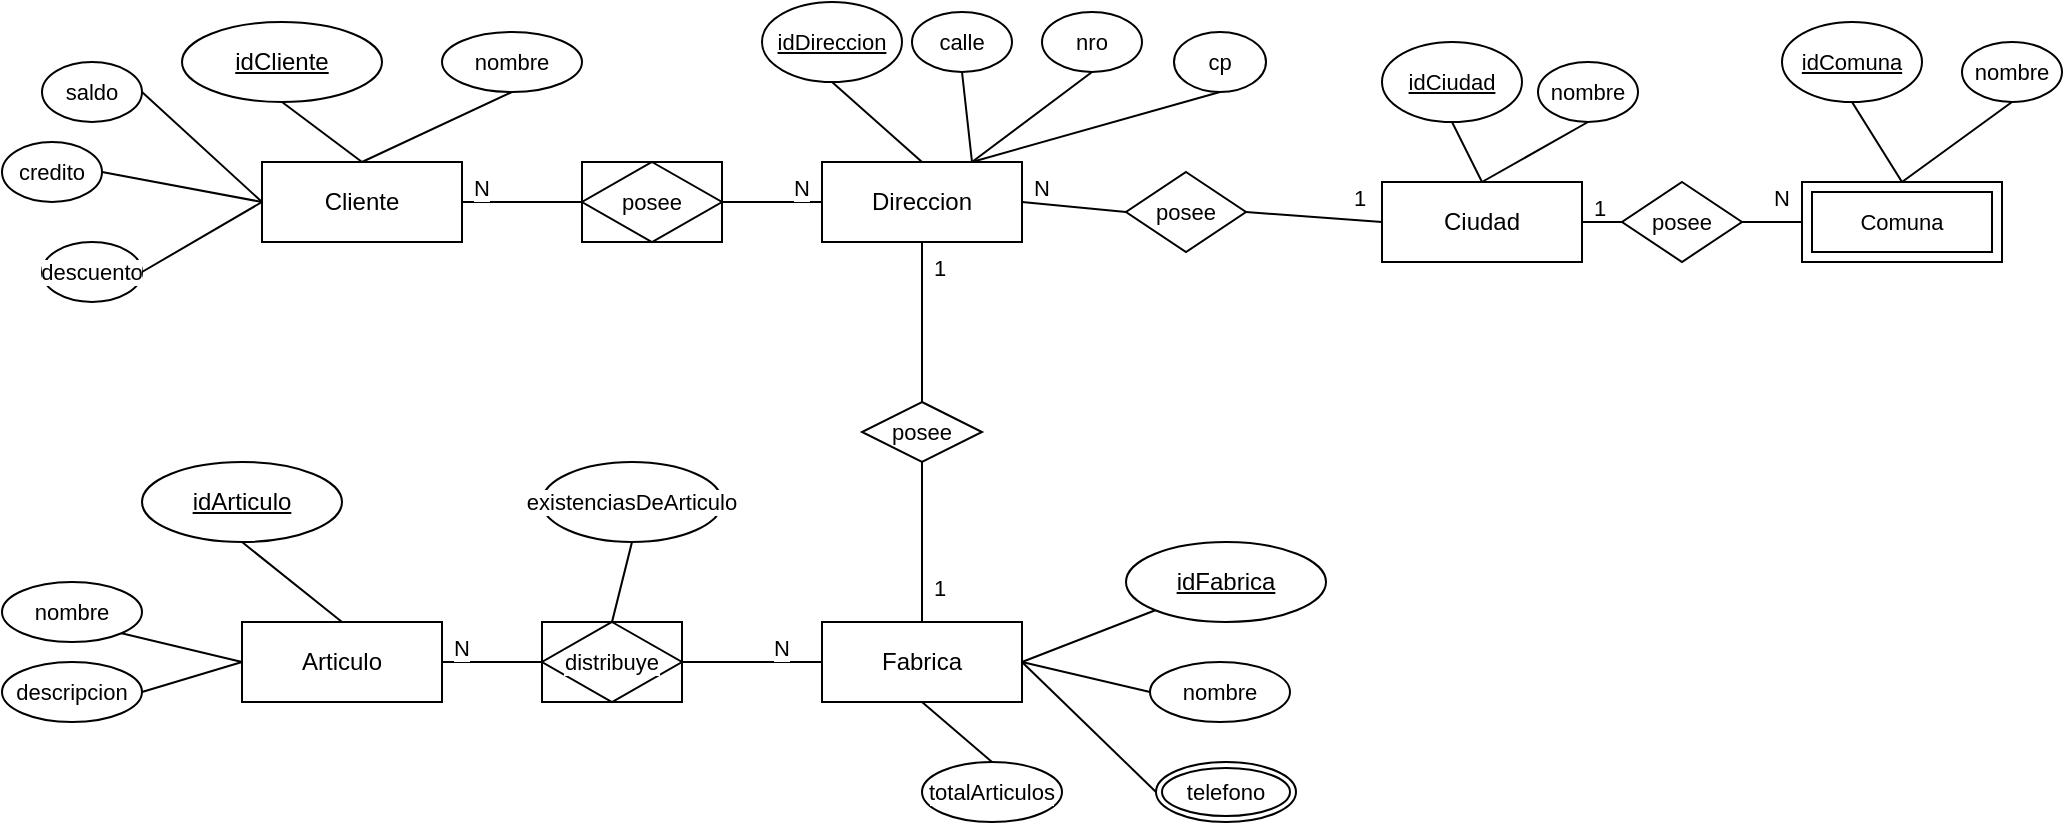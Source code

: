 <mxfile version="28.2.3">
  <diagram name="Página-1" id="HMyqzuP-YaRixjAc8txo">
    <mxGraphModel dx="2127" dy="556" grid="1" gridSize="10" guides="1" tooltips="1" connect="1" arrows="1" fold="1" page="1" pageScale="1" pageWidth="827" pageHeight="1169" math="0" shadow="0">
      <root>
        <mxCell id="0" />
        <mxCell id="1" parent="0" />
        <mxCell id="9C1GjOZOFPWC0YlwpQSf-6" style="edgeStyle=none;shape=connector;rounded=0;orthogonalLoop=1;jettySize=auto;html=1;exitX=1;exitY=0.5;exitDx=0;exitDy=0;entryX=0;entryY=0.5;entryDx=0;entryDy=0;strokeColor=default;align=center;verticalAlign=middle;fontFamily=Helvetica;fontSize=11;fontColor=default;labelBackgroundColor=default;endArrow=none;" edge="1" parent="1" source="9C1GjOZOFPWC0YlwpQSf-15" target="9C1GjOZOFPWC0YlwpQSf-3">
          <mxGeometry relative="1" as="geometry" />
        </mxCell>
        <mxCell id="9C1GjOZOFPWC0YlwpQSf-1" value="Cliente" style="whiteSpace=wrap;html=1;align=center;" vertex="1" parent="1">
          <mxGeometry x="-30" y="100" width="100" height="40" as="geometry" />
        </mxCell>
        <mxCell id="9C1GjOZOFPWC0YlwpQSf-24" style="edgeStyle=none;shape=connector;rounded=0;orthogonalLoop=1;jettySize=auto;html=1;exitX=0.5;exitY=1;exitDx=0;exitDy=0;entryX=0.5;entryY=0;entryDx=0;entryDy=0;strokeColor=default;align=center;verticalAlign=middle;fontFamily=Helvetica;fontSize=11;fontColor=default;labelBackgroundColor=default;endArrow=none;" edge="1" parent="1" source="9C1GjOZOFPWC0YlwpQSf-2" target="9C1GjOZOFPWC0YlwpQSf-1">
          <mxGeometry relative="1" as="geometry" />
        </mxCell>
        <mxCell id="9C1GjOZOFPWC0YlwpQSf-2" value="idCliente" style="ellipse;whiteSpace=wrap;html=1;align=center;fontStyle=4;" vertex="1" parent="1">
          <mxGeometry x="-70" y="30" width="100" height="40" as="geometry" />
        </mxCell>
        <mxCell id="9C1GjOZOFPWC0YlwpQSf-12" style="edgeStyle=none;shape=connector;rounded=0;orthogonalLoop=1;jettySize=auto;html=1;exitX=0.75;exitY=0;exitDx=0;exitDy=0;entryX=0.5;entryY=1;entryDx=0;entryDy=0;strokeColor=default;align=center;verticalAlign=middle;fontFamily=Helvetica;fontSize=11;fontColor=default;labelBackgroundColor=default;endArrow=none;" edge="1" parent="1" source="9C1GjOZOFPWC0YlwpQSf-3" target="9C1GjOZOFPWC0YlwpQSf-7">
          <mxGeometry relative="1" as="geometry" />
        </mxCell>
        <mxCell id="9C1GjOZOFPWC0YlwpQSf-13" style="edgeStyle=none;shape=connector;rounded=0;orthogonalLoop=1;jettySize=auto;html=1;exitX=0.75;exitY=0;exitDx=0;exitDy=0;entryX=0.5;entryY=1;entryDx=0;entryDy=0;strokeColor=default;align=center;verticalAlign=middle;fontFamily=Helvetica;fontSize=11;fontColor=default;labelBackgroundColor=default;endArrow=none;" edge="1" parent="1" source="9C1GjOZOFPWC0YlwpQSf-3" target="9C1GjOZOFPWC0YlwpQSf-11">
          <mxGeometry relative="1" as="geometry" />
        </mxCell>
        <mxCell id="9C1GjOZOFPWC0YlwpQSf-14" style="edgeStyle=none;shape=connector;rounded=0;orthogonalLoop=1;jettySize=auto;html=1;exitX=0.75;exitY=0;exitDx=0;exitDy=0;entryX=0.5;entryY=1;entryDx=0;entryDy=0;strokeColor=default;align=center;verticalAlign=middle;fontFamily=Helvetica;fontSize=11;fontColor=default;labelBackgroundColor=default;endArrow=none;" edge="1" parent="1" source="9C1GjOZOFPWC0YlwpQSf-3" target="9C1GjOZOFPWC0YlwpQSf-10">
          <mxGeometry relative="1" as="geometry" />
        </mxCell>
        <mxCell id="9C1GjOZOFPWC0YlwpQSf-81" style="edgeStyle=none;shape=connector;rounded=0;orthogonalLoop=1;jettySize=auto;html=1;exitX=1;exitY=0.5;exitDx=0;exitDy=0;entryX=0;entryY=0.5;entryDx=0;entryDy=0;strokeColor=default;align=center;verticalAlign=middle;fontFamily=Helvetica;fontSize=11;fontColor=default;labelBackgroundColor=default;endArrow=none;" edge="1" parent="1" source="9C1GjOZOFPWC0YlwpQSf-84" target="9C1GjOZOFPWC0YlwpQSf-68">
          <mxGeometry relative="1" as="geometry" />
        </mxCell>
        <mxCell id="9C1GjOZOFPWC0YlwpQSf-3" value="Direccion" style="whiteSpace=wrap;html=1;align=center;" vertex="1" parent="1">
          <mxGeometry x="250" y="100" width="100" height="40" as="geometry" />
        </mxCell>
        <mxCell id="9C1GjOZOFPWC0YlwpQSf-7" value="calle" style="ellipse;whiteSpace=wrap;html=1;align=center;fontFamily=Helvetica;fontSize=11;fontColor=default;labelBackgroundColor=default;" vertex="1" parent="1">
          <mxGeometry x="295" y="25" width="50" height="30" as="geometry" />
        </mxCell>
        <mxCell id="9C1GjOZOFPWC0YlwpQSf-9" style="edgeStyle=none;shape=connector;rounded=0;orthogonalLoop=1;jettySize=auto;html=1;exitX=0.5;exitY=1;exitDx=0;exitDy=0;entryX=0.5;entryY=0;entryDx=0;entryDy=0;strokeColor=default;align=center;verticalAlign=middle;fontFamily=Helvetica;fontSize=11;fontColor=default;labelBackgroundColor=default;endArrow=none;" edge="1" parent="1" source="9C1GjOZOFPWC0YlwpQSf-8" target="9C1GjOZOFPWC0YlwpQSf-3">
          <mxGeometry relative="1" as="geometry" />
        </mxCell>
        <mxCell id="9C1GjOZOFPWC0YlwpQSf-8" value="idDireccion" style="ellipse;whiteSpace=wrap;html=1;align=center;fontStyle=4;fontFamily=Helvetica;fontSize=11;fontColor=default;labelBackgroundColor=default;" vertex="1" parent="1">
          <mxGeometry x="220" y="20" width="70" height="40" as="geometry" />
        </mxCell>
        <mxCell id="9C1GjOZOFPWC0YlwpQSf-10" value="cp" style="ellipse;whiteSpace=wrap;html=1;align=center;fontFamily=Helvetica;fontSize=11;fontColor=default;labelBackgroundColor=default;" vertex="1" parent="1">
          <mxGeometry x="426" y="35" width="46" height="30" as="geometry" />
        </mxCell>
        <mxCell id="9C1GjOZOFPWC0YlwpQSf-11" value="nro" style="ellipse;whiteSpace=wrap;html=1;align=center;fontFamily=Helvetica;fontSize=11;fontColor=default;labelBackgroundColor=default;" vertex="1" parent="1">
          <mxGeometry x="360" y="25" width="50" height="30" as="geometry" />
        </mxCell>
        <mxCell id="9C1GjOZOFPWC0YlwpQSf-16" value="" style="edgeStyle=none;shape=connector;rounded=0;orthogonalLoop=1;jettySize=auto;html=1;exitX=1;exitY=0.5;exitDx=0;exitDy=0;entryX=0;entryY=0.5;entryDx=0;entryDy=0;strokeColor=default;align=center;verticalAlign=middle;fontFamily=Helvetica;fontSize=11;fontColor=default;labelBackgroundColor=default;endArrow=none;" edge="1" parent="1" source="9C1GjOZOFPWC0YlwpQSf-1" target="9C1GjOZOFPWC0YlwpQSf-15">
          <mxGeometry relative="1" as="geometry">
            <mxPoint x="130" y="120" as="sourcePoint" />
            <mxPoint x="250" y="120" as="targetPoint" />
          </mxGeometry>
        </mxCell>
        <mxCell id="9C1GjOZOFPWC0YlwpQSf-15" value="posee" style="shape=associativeEntity;whiteSpace=wrap;html=1;align=center;fontFamily=Helvetica;fontSize=11;fontColor=default;labelBackgroundColor=default;" vertex="1" parent="1">
          <mxGeometry x="130" y="100" width="70" height="40" as="geometry" />
        </mxCell>
        <mxCell id="9C1GjOZOFPWC0YlwpQSf-17" value="N" style="text;strokeColor=none;fillColor=none;spacingLeft=4;spacingRight=4;overflow=hidden;rotatable=0;points=[[0,0.5],[1,0.5]];portConstraint=eastwest;fontSize=11;whiteSpace=wrap;html=1;fontFamily=Helvetica;fontColor=default;labelBackgroundColor=default;" vertex="1" parent="1">
          <mxGeometry x="230" y="100" width="20" height="30" as="geometry" />
        </mxCell>
        <mxCell id="9C1GjOZOFPWC0YlwpQSf-19" value="N" style="text;strokeColor=none;fillColor=none;spacingLeft=4;spacingRight=4;overflow=hidden;rotatable=0;points=[[0,0.5],[1,0.5]];portConstraint=eastwest;fontSize=11;whiteSpace=wrap;html=1;fontFamily=Helvetica;fontColor=default;labelBackgroundColor=default;" vertex="1" parent="1">
          <mxGeometry x="70" y="100" width="20" height="30" as="geometry" />
        </mxCell>
        <mxCell id="9C1GjOZOFPWC0YlwpQSf-23" style="edgeStyle=none;shape=connector;rounded=0;orthogonalLoop=1;jettySize=auto;html=1;exitX=1;exitY=0.5;exitDx=0;exitDy=0;entryX=0;entryY=0.5;entryDx=0;entryDy=0;strokeColor=default;align=center;verticalAlign=middle;fontFamily=Helvetica;fontSize=11;fontColor=default;labelBackgroundColor=default;endArrow=none;" edge="1" parent="1" source="9C1GjOZOFPWC0YlwpQSf-21" target="9C1GjOZOFPWC0YlwpQSf-1">
          <mxGeometry relative="1" as="geometry" />
        </mxCell>
        <mxCell id="9C1GjOZOFPWC0YlwpQSf-21" value="saldo" style="ellipse;whiteSpace=wrap;html=1;align=center;fontFamily=Helvetica;fontSize=11;fontColor=default;labelBackgroundColor=default;" vertex="1" parent="1">
          <mxGeometry x="-140" y="50" width="50" height="30" as="geometry" />
        </mxCell>
        <mxCell id="9C1GjOZOFPWC0YlwpQSf-26" style="edgeStyle=none;shape=connector;rounded=0;orthogonalLoop=1;jettySize=auto;html=1;exitX=0.5;exitY=1;exitDx=0;exitDy=0;entryX=0.5;entryY=0;entryDx=0;entryDy=0;strokeColor=default;align=center;verticalAlign=middle;fontFamily=Helvetica;fontSize=11;fontColor=default;labelBackgroundColor=default;endArrow=none;" edge="1" parent="1" source="9C1GjOZOFPWC0YlwpQSf-25" target="9C1GjOZOFPWC0YlwpQSf-1">
          <mxGeometry relative="1" as="geometry" />
        </mxCell>
        <mxCell id="9C1GjOZOFPWC0YlwpQSf-25" value="nombre" style="ellipse;whiteSpace=wrap;html=1;align=center;fontFamily=Helvetica;fontSize=11;fontColor=default;labelBackgroundColor=default;" vertex="1" parent="1">
          <mxGeometry x="60" y="35" width="70" height="30" as="geometry" />
        </mxCell>
        <mxCell id="9C1GjOZOFPWC0YlwpQSf-31" style="edgeStyle=none;shape=connector;rounded=0;orthogonalLoop=1;jettySize=auto;html=1;exitX=1;exitY=0.5;exitDx=0;exitDy=0;entryX=0;entryY=0.5;entryDx=0;entryDy=0;strokeColor=default;align=center;verticalAlign=middle;fontFamily=Helvetica;fontSize=11;fontColor=default;labelBackgroundColor=default;endArrow=none;" edge="1" parent="1" source="9C1GjOZOFPWC0YlwpQSf-30" target="9C1GjOZOFPWC0YlwpQSf-1">
          <mxGeometry relative="1" as="geometry" />
        </mxCell>
        <mxCell id="9C1GjOZOFPWC0YlwpQSf-30" value="credito" style="ellipse;whiteSpace=wrap;html=1;align=center;fontFamily=Helvetica;fontSize=11;fontColor=default;labelBackgroundColor=default;" vertex="1" parent="1">
          <mxGeometry x="-160" y="90" width="50" height="30" as="geometry" />
        </mxCell>
        <mxCell id="9C1GjOZOFPWC0YlwpQSf-33" style="edgeStyle=none;shape=connector;rounded=0;orthogonalLoop=1;jettySize=auto;html=1;exitX=1;exitY=0.5;exitDx=0;exitDy=0;entryX=0;entryY=0.5;entryDx=0;entryDy=0;strokeColor=default;align=center;verticalAlign=middle;fontFamily=Helvetica;fontSize=11;fontColor=default;labelBackgroundColor=default;endArrow=none;" edge="1" parent="1" source="9C1GjOZOFPWC0YlwpQSf-32" target="9C1GjOZOFPWC0YlwpQSf-1">
          <mxGeometry relative="1" as="geometry" />
        </mxCell>
        <mxCell id="9C1GjOZOFPWC0YlwpQSf-32" value="descuento" style="ellipse;whiteSpace=wrap;html=1;align=center;fontFamily=Helvetica;fontSize=11;fontColor=default;labelBackgroundColor=default;" vertex="1" parent="1">
          <mxGeometry x="-140" y="140" width="50" height="30" as="geometry" />
        </mxCell>
        <mxCell id="9C1GjOZOFPWC0YlwpQSf-36" style="edgeStyle=none;shape=connector;rounded=0;orthogonalLoop=1;jettySize=auto;html=1;exitX=1;exitY=0.5;exitDx=0;exitDy=0;entryX=0;entryY=0.5;entryDx=0;entryDy=0;strokeColor=default;align=center;verticalAlign=middle;fontFamily=Helvetica;fontSize=11;fontColor=default;labelBackgroundColor=default;endArrow=none;" edge="1" parent="1" source="9C1GjOZOFPWC0YlwpQSf-37" target="9C1GjOZOFPWC0YlwpQSf-35">
          <mxGeometry relative="1" as="geometry" />
        </mxCell>
        <mxCell id="9C1GjOZOFPWC0YlwpQSf-34" value="Articulo" style="whiteSpace=wrap;html=1;align=center;" vertex="1" parent="1">
          <mxGeometry x="-40" y="330" width="100" height="40" as="geometry" />
        </mxCell>
        <mxCell id="9C1GjOZOFPWC0YlwpQSf-58" style="edgeStyle=none;shape=connector;rounded=0;orthogonalLoop=1;jettySize=auto;html=1;exitX=1;exitY=0.5;exitDx=0;exitDy=0;entryX=0;entryY=0.5;entryDx=0;entryDy=0;strokeColor=default;align=center;verticalAlign=middle;fontFamily=Helvetica;fontSize=11;fontColor=default;labelBackgroundColor=default;endArrow=none;" edge="1" parent="1" source="9C1GjOZOFPWC0YlwpQSf-35" target="9C1GjOZOFPWC0YlwpQSf-57">
          <mxGeometry relative="1" as="geometry" />
        </mxCell>
        <mxCell id="9C1GjOZOFPWC0YlwpQSf-59" style="edgeStyle=none;shape=connector;rounded=0;orthogonalLoop=1;jettySize=auto;html=1;exitX=0.5;exitY=0;exitDx=0;exitDy=0;entryX=0.5;entryY=1;entryDx=0;entryDy=0;strokeColor=default;align=center;verticalAlign=middle;fontFamily=Helvetica;fontSize=11;fontColor=default;labelBackgroundColor=default;endArrow=none;" edge="1" parent="1" source="9C1GjOZOFPWC0YlwpQSf-64" target="9C1GjOZOFPWC0YlwpQSf-3">
          <mxGeometry relative="1" as="geometry" />
        </mxCell>
        <mxCell id="9C1GjOZOFPWC0YlwpQSf-35" value="Fabrica" style="whiteSpace=wrap;html=1;align=center;" vertex="1" parent="1">
          <mxGeometry x="250" y="330" width="100" height="40" as="geometry" />
        </mxCell>
        <mxCell id="9C1GjOZOFPWC0YlwpQSf-38" value="" style="edgeStyle=none;shape=connector;rounded=0;orthogonalLoop=1;jettySize=auto;html=1;exitX=1;exitY=0.5;exitDx=0;exitDy=0;entryX=0;entryY=0.5;entryDx=0;entryDy=0;strokeColor=default;align=center;verticalAlign=middle;fontFamily=Helvetica;fontSize=11;fontColor=default;labelBackgroundColor=default;endArrow=none;" edge="1" parent="1" source="9C1GjOZOFPWC0YlwpQSf-34" target="9C1GjOZOFPWC0YlwpQSf-37">
          <mxGeometry relative="1" as="geometry">
            <mxPoint x="60" y="350" as="sourcePoint" />
            <mxPoint x="190" y="350" as="targetPoint" />
          </mxGeometry>
        </mxCell>
        <mxCell id="9C1GjOZOFPWC0YlwpQSf-37" value="distribuye" style="shape=associativeEntity;whiteSpace=wrap;html=1;align=center;fontFamily=Helvetica;fontSize=11;fontColor=default;labelBackgroundColor=default;" vertex="1" parent="1">
          <mxGeometry x="110" y="330" width="70" height="40" as="geometry" />
        </mxCell>
        <mxCell id="9C1GjOZOFPWC0YlwpQSf-39" value="N" style="text;strokeColor=none;fillColor=none;spacingLeft=4;spacingRight=4;overflow=hidden;rotatable=0;points=[[0,0.5],[1,0.5]];portConstraint=eastwest;fontSize=11;whiteSpace=wrap;html=1;fontFamily=Helvetica;fontColor=default;labelBackgroundColor=default;" vertex="1" parent="1">
          <mxGeometry x="220" y="330" width="20" height="30" as="geometry" />
        </mxCell>
        <mxCell id="9C1GjOZOFPWC0YlwpQSf-40" value="N" style="text;strokeColor=none;fillColor=none;spacingLeft=4;spacingRight=4;overflow=hidden;rotatable=0;points=[[0,0.5],[1,0.5]];portConstraint=eastwest;fontSize=11;whiteSpace=wrap;html=1;fontFamily=Helvetica;fontColor=default;labelBackgroundColor=default;" vertex="1" parent="1">
          <mxGeometry x="60" y="330" width="20" height="30" as="geometry" />
        </mxCell>
        <mxCell id="9C1GjOZOFPWC0YlwpQSf-51" style="edgeStyle=none;shape=connector;rounded=0;orthogonalLoop=1;jettySize=auto;html=1;exitX=0.5;exitY=1;exitDx=0;exitDy=0;entryX=0.5;entryY=0;entryDx=0;entryDy=0;strokeColor=default;align=center;verticalAlign=middle;fontFamily=Helvetica;fontSize=11;fontColor=default;labelBackgroundColor=default;endArrow=none;" edge="1" parent="1" source="9C1GjOZOFPWC0YlwpQSf-43" target="9C1GjOZOFPWC0YlwpQSf-37">
          <mxGeometry relative="1" as="geometry" />
        </mxCell>
        <mxCell id="9C1GjOZOFPWC0YlwpQSf-43" value="existenciasDeArticulo" style="ellipse;whiteSpace=wrap;html=1;align=center;fontFamily=Helvetica;fontSize=11;fontColor=default;labelBackgroundColor=default;" vertex="1" parent="1">
          <mxGeometry x="110" y="250" width="90" height="40" as="geometry" />
        </mxCell>
        <mxCell id="9C1GjOZOFPWC0YlwpQSf-48" style="edgeStyle=none;shape=connector;rounded=0;orthogonalLoop=1;jettySize=auto;html=1;exitX=0.5;exitY=1;exitDx=0;exitDy=0;entryX=0.5;entryY=0;entryDx=0;entryDy=0;strokeColor=default;align=center;verticalAlign=middle;fontFamily=Helvetica;fontSize=11;fontColor=default;labelBackgroundColor=default;endArrow=none;" edge="1" parent="1" source="9C1GjOZOFPWC0YlwpQSf-44" target="9C1GjOZOFPWC0YlwpQSf-34">
          <mxGeometry relative="1" as="geometry" />
        </mxCell>
        <mxCell id="9C1GjOZOFPWC0YlwpQSf-44" value="idArticulo" style="ellipse;whiteSpace=wrap;html=1;align=center;fontStyle=4;" vertex="1" parent="1">
          <mxGeometry x="-90" y="250" width="100" height="40" as="geometry" />
        </mxCell>
        <mxCell id="9C1GjOZOFPWC0YlwpQSf-50" style="edgeStyle=none;shape=connector;rounded=0;orthogonalLoop=1;jettySize=auto;html=1;exitX=0;exitY=1;exitDx=0;exitDy=0;entryX=1;entryY=0.5;entryDx=0;entryDy=0;strokeColor=default;align=center;verticalAlign=middle;fontFamily=Helvetica;fontSize=11;fontColor=default;labelBackgroundColor=default;endArrow=none;" edge="1" parent="1" source="9C1GjOZOFPWC0YlwpQSf-49" target="9C1GjOZOFPWC0YlwpQSf-35">
          <mxGeometry relative="1" as="geometry" />
        </mxCell>
        <mxCell id="9C1GjOZOFPWC0YlwpQSf-49" value="idFabrica" style="ellipse;whiteSpace=wrap;html=1;align=center;fontStyle=4;" vertex="1" parent="1">
          <mxGeometry x="402" y="290" width="100" height="40" as="geometry" />
        </mxCell>
        <mxCell id="9C1GjOZOFPWC0YlwpQSf-52" style="edgeStyle=none;shape=connector;rounded=0;orthogonalLoop=1;jettySize=auto;html=1;exitX=1;exitY=1;exitDx=0;exitDy=0;strokeColor=default;align=center;verticalAlign=middle;fontFamily=Helvetica;fontSize=11;fontColor=default;labelBackgroundColor=default;endArrow=none;" edge="1" parent="1" source="9C1GjOZOFPWC0YlwpQSf-43" target="9C1GjOZOFPWC0YlwpQSf-43">
          <mxGeometry relative="1" as="geometry" />
        </mxCell>
        <mxCell id="9C1GjOZOFPWC0YlwpQSf-54" style="edgeStyle=none;shape=connector;rounded=0;orthogonalLoop=1;jettySize=auto;html=1;exitX=1;exitY=1;exitDx=0;exitDy=0;entryX=0;entryY=0.5;entryDx=0;entryDy=0;strokeColor=default;align=center;verticalAlign=middle;fontFamily=Helvetica;fontSize=11;fontColor=default;labelBackgroundColor=default;endArrow=none;" edge="1" parent="1" source="9C1GjOZOFPWC0YlwpQSf-53" target="9C1GjOZOFPWC0YlwpQSf-34">
          <mxGeometry relative="1" as="geometry" />
        </mxCell>
        <mxCell id="9C1GjOZOFPWC0YlwpQSf-53" value="nombre" style="ellipse;whiteSpace=wrap;html=1;align=center;fontFamily=Helvetica;fontSize=11;fontColor=default;labelBackgroundColor=default;" vertex="1" parent="1">
          <mxGeometry x="-160" y="310" width="70" height="30" as="geometry" />
        </mxCell>
        <mxCell id="9C1GjOZOFPWC0YlwpQSf-56" style="edgeStyle=none;shape=connector;rounded=0;orthogonalLoop=1;jettySize=auto;html=1;exitX=1;exitY=0.5;exitDx=0;exitDy=0;strokeColor=default;align=center;verticalAlign=middle;fontFamily=Helvetica;fontSize=11;fontColor=default;labelBackgroundColor=default;endArrow=none;" edge="1" parent="1" source="9C1GjOZOFPWC0YlwpQSf-55">
          <mxGeometry relative="1" as="geometry">
            <mxPoint x="-40" y="350" as="targetPoint" />
          </mxGeometry>
        </mxCell>
        <mxCell id="9C1GjOZOFPWC0YlwpQSf-55" value="descripcion" style="ellipse;whiteSpace=wrap;html=1;align=center;fontFamily=Helvetica;fontSize=11;fontColor=default;labelBackgroundColor=default;" vertex="1" parent="1">
          <mxGeometry x="-160" y="350" width="70" height="30" as="geometry" />
        </mxCell>
        <mxCell id="9C1GjOZOFPWC0YlwpQSf-57" value="nombre" style="ellipse;whiteSpace=wrap;html=1;align=center;fontFamily=Helvetica;fontSize=11;fontColor=default;labelBackgroundColor=default;" vertex="1" parent="1">
          <mxGeometry x="414" y="350" width="70" height="30" as="geometry" />
        </mxCell>
        <mxCell id="9C1GjOZOFPWC0YlwpQSf-61" style="edgeStyle=none;shape=connector;rounded=0;orthogonalLoop=1;jettySize=auto;html=1;exitX=0;exitY=0.5;exitDx=0;exitDy=0;strokeColor=default;align=center;verticalAlign=middle;fontFamily=Helvetica;fontSize=11;fontColor=default;labelBackgroundColor=default;endArrow=none;" edge="1" parent="1" source="9C1GjOZOFPWC0YlwpQSf-60">
          <mxGeometry relative="1" as="geometry">
            <mxPoint x="350" y="350" as="targetPoint" />
          </mxGeometry>
        </mxCell>
        <mxCell id="9C1GjOZOFPWC0YlwpQSf-60" value="telefono" style="ellipse;shape=doubleEllipse;margin=3;whiteSpace=wrap;html=1;align=center;fontFamily=Helvetica;fontSize=11;fontColor=default;labelBackgroundColor=default;" vertex="1" parent="1">
          <mxGeometry x="417" y="400" width="70" height="30" as="geometry" />
        </mxCell>
        <mxCell id="9C1GjOZOFPWC0YlwpQSf-62" value="1" style="text;strokeColor=none;fillColor=none;spacingLeft=4;spacingRight=4;overflow=hidden;rotatable=0;points=[[0,0.5],[1,0.5]];portConstraint=eastwest;fontSize=11;whiteSpace=wrap;html=1;fontFamily=Helvetica;fontColor=default;labelBackgroundColor=default;" vertex="1" parent="1">
          <mxGeometry x="300" y="140" width="40" height="30" as="geometry" />
        </mxCell>
        <mxCell id="9C1GjOZOFPWC0YlwpQSf-63" value="1" style="text;strokeColor=none;fillColor=none;spacingLeft=4;spacingRight=4;overflow=hidden;rotatable=0;points=[[0,0.5],[1,0.5]];portConstraint=eastwest;fontSize=11;whiteSpace=wrap;html=1;fontFamily=Helvetica;fontColor=default;labelBackgroundColor=default;" vertex="1" parent="1">
          <mxGeometry x="300" y="300" width="40" height="30" as="geometry" />
        </mxCell>
        <mxCell id="9C1GjOZOFPWC0YlwpQSf-65" value="" style="edgeStyle=none;shape=connector;rounded=0;orthogonalLoop=1;jettySize=auto;html=1;exitX=0.5;exitY=0;exitDx=0;exitDy=0;entryX=0.5;entryY=1;entryDx=0;entryDy=0;strokeColor=default;align=center;verticalAlign=middle;fontFamily=Helvetica;fontSize=11;fontColor=default;labelBackgroundColor=default;endArrow=none;" edge="1" parent="1" source="9C1GjOZOFPWC0YlwpQSf-35" target="9C1GjOZOFPWC0YlwpQSf-64">
          <mxGeometry relative="1" as="geometry">
            <mxPoint x="300" y="330" as="sourcePoint" />
            <mxPoint x="300" y="140" as="targetPoint" />
          </mxGeometry>
        </mxCell>
        <mxCell id="9C1GjOZOFPWC0YlwpQSf-64" value="posee" style="shape=rhombus;perimeter=rhombusPerimeter;whiteSpace=wrap;html=1;align=center;fontFamily=Helvetica;fontSize=11;fontColor=default;labelBackgroundColor=default;" vertex="1" parent="1">
          <mxGeometry x="270" y="220" width="60" height="30" as="geometry" />
        </mxCell>
        <mxCell id="9C1GjOZOFPWC0YlwpQSf-67" style="edgeStyle=none;shape=connector;rounded=0;orthogonalLoop=1;jettySize=auto;html=1;exitX=0.5;exitY=0;exitDx=0;exitDy=0;entryX=0.5;entryY=1;entryDx=0;entryDy=0;strokeColor=default;align=center;verticalAlign=middle;fontFamily=Helvetica;fontSize=11;fontColor=default;labelBackgroundColor=default;endArrow=none;" edge="1" parent="1" source="9C1GjOZOFPWC0YlwpQSf-66" target="9C1GjOZOFPWC0YlwpQSf-35">
          <mxGeometry relative="1" as="geometry" />
        </mxCell>
        <mxCell id="9C1GjOZOFPWC0YlwpQSf-66" value="totalArticulos" style="ellipse;whiteSpace=wrap;html=1;align=center;fontFamily=Helvetica;fontSize=11;fontColor=default;labelBackgroundColor=default;" vertex="1" parent="1">
          <mxGeometry x="300" y="400" width="70" height="30" as="geometry" />
        </mxCell>
        <mxCell id="9C1GjOZOFPWC0YlwpQSf-78" style="edgeStyle=none;shape=connector;rounded=0;orthogonalLoop=1;jettySize=auto;html=1;exitX=1;exitY=0.5;exitDx=0;exitDy=0;entryX=0;entryY=0.5;entryDx=0;entryDy=0;strokeColor=default;align=center;verticalAlign=middle;fontFamily=Helvetica;fontSize=11;fontColor=default;labelBackgroundColor=default;endArrow=none;" edge="1" parent="1" source="9C1GjOZOFPWC0YlwpQSf-82" target="9C1GjOZOFPWC0YlwpQSf-70">
          <mxGeometry relative="1" as="geometry" />
        </mxCell>
        <mxCell id="9C1GjOZOFPWC0YlwpQSf-88" value="" style="edgeStyle=none;shape=connector;rounded=0;orthogonalLoop=1;jettySize=auto;html=1;strokeColor=default;align=center;verticalAlign=middle;fontFamily=Helvetica;fontSize=11;fontColor=default;labelBackgroundColor=default;endArrow=none;" edge="1" parent="1" source="9C1GjOZOFPWC0YlwpQSf-68" target="9C1GjOZOFPWC0YlwpQSf-82">
          <mxGeometry relative="1" as="geometry" />
        </mxCell>
        <mxCell id="9C1GjOZOFPWC0YlwpQSf-68" value="Ciudad" style="whiteSpace=wrap;html=1;align=center;" vertex="1" parent="1">
          <mxGeometry x="530" y="110" width="100" height="40" as="geometry" />
        </mxCell>
        <mxCell id="9C1GjOZOFPWC0YlwpQSf-76" style="edgeStyle=none;shape=connector;rounded=0;orthogonalLoop=1;jettySize=auto;html=1;exitX=0.5;exitY=1;exitDx=0;exitDy=0;entryX=0.5;entryY=0;entryDx=0;entryDy=0;strokeColor=default;align=center;verticalAlign=middle;fontFamily=Helvetica;fontSize=11;fontColor=default;labelBackgroundColor=default;endArrow=none;" edge="1" parent="1" source="9C1GjOZOFPWC0YlwpQSf-69" target="9C1GjOZOFPWC0YlwpQSf-68">
          <mxGeometry relative="1" as="geometry" />
        </mxCell>
        <mxCell id="9C1GjOZOFPWC0YlwpQSf-69" value="idCiudad" style="ellipse;whiteSpace=wrap;html=1;align=center;fontStyle=4;fontFamily=Helvetica;fontSize=11;fontColor=default;labelBackgroundColor=default;" vertex="1" parent="1">
          <mxGeometry x="530" y="40" width="70" height="40" as="geometry" />
        </mxCell>
        <mxCell id="9C1GjOZOFPWC0YlwpQSf-70" value="Comuna" style="shape=ext;margin=3;double=1;whiteSpace=wrap;html=1;align=center;fontFamily=Helvetica;fontSize=11;fontColor=default;labelBackgroundColor=default;" vertex="1" parent="1">
          <mxGeometry x="740" y="110" width="100" height="40" as="geometry" />
        </mxCell>
        <mxCell id="9C1GjOZOFPWC0YlwpQSf-74" style="edgeStyle=none;shape=connector;rounded=0;orthogonalLoop=1;jettySize=auto;html=1;exitX=0.5;exitY=1;exitDx=0;exitDy=0;entryX=0.5;entryY=0;entryDx=0;entryDy=0;strokeColor=default;align=center;verticalAlign=middle;fontFamily=Helvetica;fontSize=11;fontColor=default;labelBackgroundColor=default;endArrow=none;" edge="1" parent="1" source="9C1GjOZOFPWC0YlwpQSf-71" target="9C1GjOZOFPWC0YlwpQSf-70">
          <mxGeometry relative="1" as="geometry" />
        </mxCell>
        <mxCell id="9C1GjOZOFPWC0YlwpQSf-71" value="idComuna" style="ellipse;whiteSpace=wrap;html=1;align=center;fontStyle=4;fontFamily=Helvetica;fontSize=11;fontColor=default;labelBackgroundColor=default;" vertex="1" parent="1">
          <mxGeometry x="730" y="30" width="70" height="40" as="geometry" />
        </mxCell>
        <mxCell id="9C1GjOZOFPWC0YlwpQSf-77" style="edgeStyle=none;shape=connector;rounded=0;orthogonalLoop=1;jettySize=auto;html=1;exitX=0.5;exitY=1;exitDx=0;exitDy=0;entryX=0.5;entryY=0;entryDx=0;entryDy=0;strokeColor=default;align=center;verticalAlign=middle;fontFamily=Helvetica;fontSize=11;fontColor=default;labelBackgroundColor=default;endArrow=none;" edge="1" parent="1" source="9C1GjOZOFPWC0YlwpQSf-72" target="9C1GjOZOFPWC0YlwpQSf-68">
          <mxGeometry relative="1" as="geometry" />
        </mxCell>
        <mxCell id="9C1GjOZOFPWC0YlwpQSf-72" value="nombre" style="ellipse;whiteSpace=wrap;html=1;align=center;fontFamily=Helvetica;fontSize=11;fontColor=default;labelBackgroundColor=default;" vertex="1" parent="1">
          <mxGeometry x="608" y="50" width="50" height="30" as="geometry" />
        </mxCell>
        <mxCell id="9C1GjOZOFPWC0YlwpQSf-75" style="edgeStyle=none;shape=connector;rounded=0;orthogonalLoop=1;jettySize=auto;html=1;exitX=0.5;exitY=1;exitDx=0;exitDy=0;entryX=0.5;entryY=0;entryDx=0;entryDy=0;strokeColor=default;align=center;verticalAlign=middle;fontFamily=Helvetica;fontSize=11;fontColor=default;labelBackgroundColor=default;endArrow=none;" edge="1" parent="1" source="9C1GjOZOFPWC0YlwpQSf-73" target="9C1GjOZOFPWC0YlwpQSf-70">
          <mxGeometry relative="1" as="geometry" />
        </mxCell>
        <mxCell id="9C1GjOZOFPWC0YlwpQSf-73" value="nombre" style="ellipse;whiteSpace=wrap;html=1;align=center;fontFamily=Helvetica;fontSize=11;fontColor=default;labelBackgroundColor=default;" vertex="1" parent="1">
          <mxGeometry x="820" y="40" width="50" height="30" as="geometry" />
        </mxCell>
        <mxCell id="9C1GjOZOFPWC0YlwpQSf-79" value="N" style="text;strokeColor=none;fillColor=none;spacingLeft=4;spacingRight=4;overflow=hidden;rotatable=0;points=[[0,0.5],[1,0.5]];portConstraint=eastwest;fontSize=11;whiteSpace=wrap;html=1;fontFamily=Helvetica;fontColor=default;labelBackgroundColor=default;" vertex="1" parent="1">
          <mxGeometry x="720" y="105" width="20" height="30" as="geometry" />
        </mxCell>
        <mxCell id="9C1GjOZOFPWC0YlwpQSf-80" value="1" style="text;strokeColor=none;fillColor=none;spacingLeft=4;spacingRight=4;overflow=hidden;rotatable=0;points=[[0,0.5],[1,0.5]];portConstraint=eastwest;fontSize=11;whiteSpace=wrap;html=1;fontFamily=Helvetica;fontColor=default;labelBackgroundColor=default;" vertex="1" parent="1">
          <mxGeometry x="630" y="110" width="20" height="30" as="geometry" />
        </mxCell>
        <mxCell id="9C1GjOZOFPWC0YlwpQSf-83" value="" style="edgeStyle=none;shape=connector;rounded=0;orthogonalLoop=1;jettySize=auto;html=1;exitX=1;exitY=0.5;exitDx=0;exitDy=0;entryX=0;entryY=0.5;entryDx=0;entryDy=0;strokeColor=default;align=center;verticalAlign=middle;fontFamily=Helvetica;fontSize=11;fontColor=default;labelBackgroundColor=default;endArrow=none;" edge="1" parent="1" source="9C1GjOZOFPWC0YlwpQSf-68" target="9C1GjOZOFPWC0YlwpQSf-82">
          <mxGeometry relative="1" as="geometry">
            <mxPoint x="630" y="130" as="sourcePoint" />
            <mxPoint x="740" y="130" as="targetPoint" />
          </mxGeometry>
        </mxCell>
        <mxCell id="9C1GjOZOFPWC0YlwpQSf-82" value="posee" style="shape=rhombus;perimeter=rhombusPerimeter;whiteSpace=wrap;html=1;align=center;fontFamily=Helvetica;fontSize=11;fontColor=default;labelBackgroundColor=default;" vertex="1" parent="1">
          <mxGeometry x="650" y="110" width="60" height="40" as="geometry" />
        </mxCell>
        <mxCell id="9C1GjOZOFPWC0YlwpQSf-85" value="" style="edgeStyle=none;shape=connector;rounded=0;orthogonalLoop=1;jettySize=auto;html=1;exitX=1;exitY=0.5;exitDx=0;exitDy=0;entryX=0;entryY=0.5;entryDx=0;entryDy=0;strokeColor=default;align=center;verticalAlign=middle;fontFamily=Helvetica;fontSize=11;fontColor=default;labelBackgroundColor=default;endArrow=none;" edge="1" parent="1" source="9C1GjOZOFPWC0YlwpQSf-3" target="9C1GjOZOFPWC0YlwpQSf-84">
          <mxGeometry relative="1" as="geometry">
            <mxPoint x="350" y="120" as="sourcePoint" />
            <mxPoint x="530" y="130" as="targetPoint" />
          </mxGeometry>
        </mxCell>
        <mxCell id="9C1GjOZOFPWC0YlwpQSf-84" value="posee" style="shape=rhombus;perimeter=rhombusPerimeter;whiteSpace=wrap;html=1;align=center;fontFamily=Helvetica;fontSize=11;fontColor=default;labelBackgroundColor=default;" vertex="1" parent="1">
          <mxGeometry x="402" y="105" width="60" height="40" as="geometry" />
        </mxCell>
        <mxCell id="9C1GjOZOFPWC0YlwpQSf-89" value="N" style="text;strokeColor=none;fillColor=none;spacingLeft=4;spacingRight=4;overflow=hidden;rotatable=0;points=[[0,0.5],[1,0.5]];portConstraint=eastwest;fontSize=11;whiteSpace=wrap;html=1;fontFamily=Helvetica;fontColor=default;labelBackgroundColor=default;" vertex="1" parent="1">
          <mxGeometry x="350" y="100" width="20" height="30" as="geometry" />
        </mxCell>
        <mxCell id="9C1GjOZOFPWC0YlwpQSf-90" value="1" style="text;strokeColor=none;fillColor=none;spacingLeft=4;spacingRight=4;overflow=hidden;rotatable=0;points=[[0,0.5],[1,0.5]];portConstraint=eastwest;fontSize=11;whiteSpace=wrap;html=1;fontFamily=Helvetica;fontColor=default;labelBackgroundColor=default;" vertex="1" parent="1">
          <mxGeometry x="510" y="105" width="20" height="30" as="geometry" />
        </mxCell>
      </root>
    </mxGraphModel>
  </diagram>
</mxfile>
